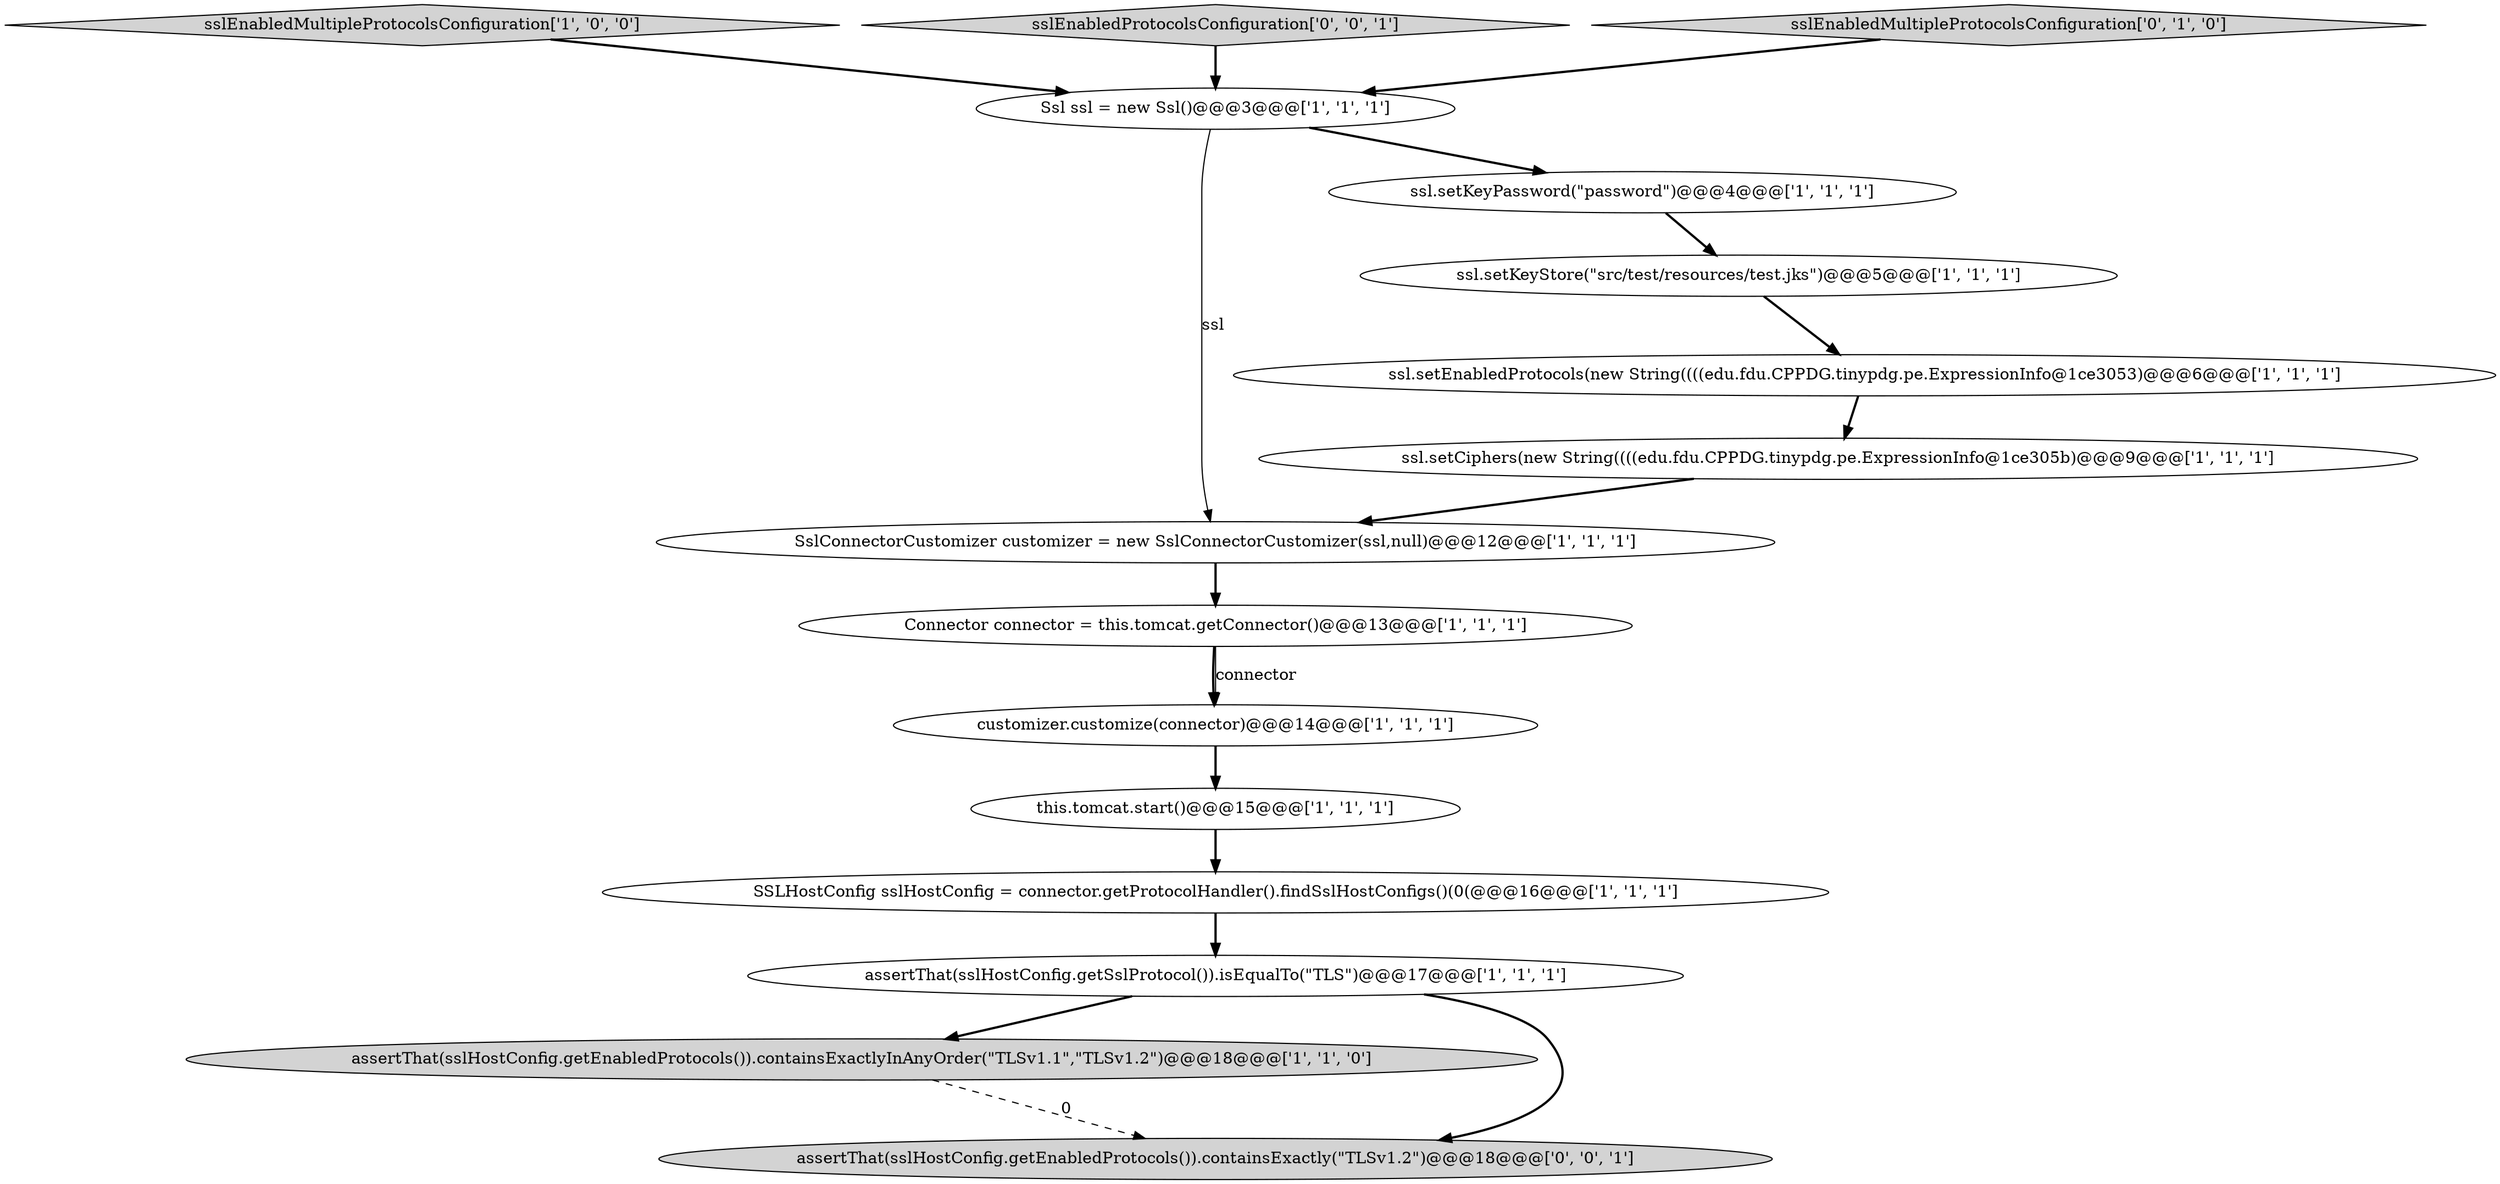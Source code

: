 digraph {
10 [style = filled, label = "this.tomcat.start()@@@15@@@['1', '1', '1']", fillcolor = white, shape = ellipse image = "AAA0AAABBB1BBB"];
8 [style = filled, label = "assertThat(sslHostConfig.getEnabledProtocols()).containsExactlyInAnyOrder(\"TLSv1.1\",\"TLSv1.2\")@@@18@@@['1', '1', '0']", fillcolor = lightgray, shape = ellipse image = "AAA0AAABBB1BBB"];
15 [style = filled, label = "assertThat(sslHostConfig.getEnabledProtocols()).containsExactly(\"TLSv1.2\")@@@18@@@['0', '0', '1']", fillcolor = lightgray, shape = ellipse image = "AAA0AAABBB3BBB"];
3 [style = filled, label = "sslEnabledMultipleProtocolsConfiguration['1', '0', '0']", fillcolor = lightgray, shape = diamond image = "AAA0AAABBB1BBB"];
7 [style = filled, label = "ssl.setEnabledProtocols(new String((((edu.fdu.CPPDG.tinypdg.pe.ExpressionInfo@1ce3053)@@@6@@@['1', '1', '1']", fillcolor = white, shape = ellipse image = "AAA0AAABBB1BBB"];
11 [style = filled, label = "Connector connector = this.tomcat.getConnector()@@@13@@@['1', '1', '1']", fillcolor = white, shape = ellipse image = "AAA0AAABBB1BBB"];
0 [style = filled, label = "ssl.setKeyStore(\"src/test/resources/test.jks\")@@@5@@@['1', '1', '1']", fillcolor = white, shape = ellipse image = "AAA0AAABBB1BBB"];
14 [style = filled, label = "sslEnabledProtocolsConfiguration['0', '0', '1']", fillcolor = lightgray, shape = diamond image = "AAA0AAABBB3BBB"];
12 [style = filled, label = "customizer.customize(connector)@@@14@@@['1', '1', '1']", fillcolor = white, shape = ellipse image = "AAA0AAABBB1BBB"];
5 [style = filled, label = "SslConnectorCustomizer customizer = new SslConnectorCustomizer(ssl,null)@@@12@@@['1', '1', '1']", fillcolor = white, shape = ellipse image = "AAA0AAABBB1BBB"];
4 [style = filled, label = "ssl.setCiphers(new String((((edu.fdu.CPPDG.tinypdg.pe.ExpressionInfo@1ce305b)@@@9@@@['1', '1', '1']", fillcolor = white, shape = ellipse image = "AAA0AAABBB1BBB"];
13 [style = filled, label = "sslEnabledMultipleProtocolsConfiguration['0', '1', '0']", fillcolor = lightgray, shape = diamond image = "AAA0AAABBB2BBB"];
2 [style = filled, label = "assertThat(sslHostConfig.getSslProtocol()).isEqualTo(\"TLS\")@@@17@@@['1', '1', '1']", fillcolor = white, shape = ellipse image = "AAA0AAABBB1BBB"];
6 [style = filled, label = "ssl.setKeyPassword(\"password\")@@@4@@@['1', '1', '1']", fillcolor = white, shape = ellipse image = "AAA0AAABBB1BBB"];
9 [style = filled, label = "Ssl ssl = new Ssl()@@@3@@@['1', '1', '1']", fillcolor = white, shape = ellipse image = "AAA0AAABBB1BBB"];
1 [style = filled, label = "SSLHostConfig sslHostConfig = connector.getProtocolHandler().findSslHostConfigs()(0(@@@16@@@['1', '1', '1']", fillcolor = white, shape = ellipse image = "AAA0AAABBB1BBB"];
3->9 [style = bold, label=""];
14->9 [style = bold, label=""];
5->11 [style = bold, label=""];
11->12 [style = bold, label=""];
6->0 [style = bold, label=""];
12->10 [style = bold, label=""];
1->2 [style = bold, label=""];
7->4 [style = bold, label=""];
13->9 [style = bold, label=""];
9->5 [style = solid, label="ssl"];
11->12 [style = solid, label="connector"];
10->1 [style = bold, label=""];
4->5 [style = bold, label=""];
8->15 [style = dashed, label="0"];
2->8 [style = bold, label=""];
2->15 [style = bold, label=""];
9->6 [style = bold, label=""];
0->7 [style = bold, label=""];
}
